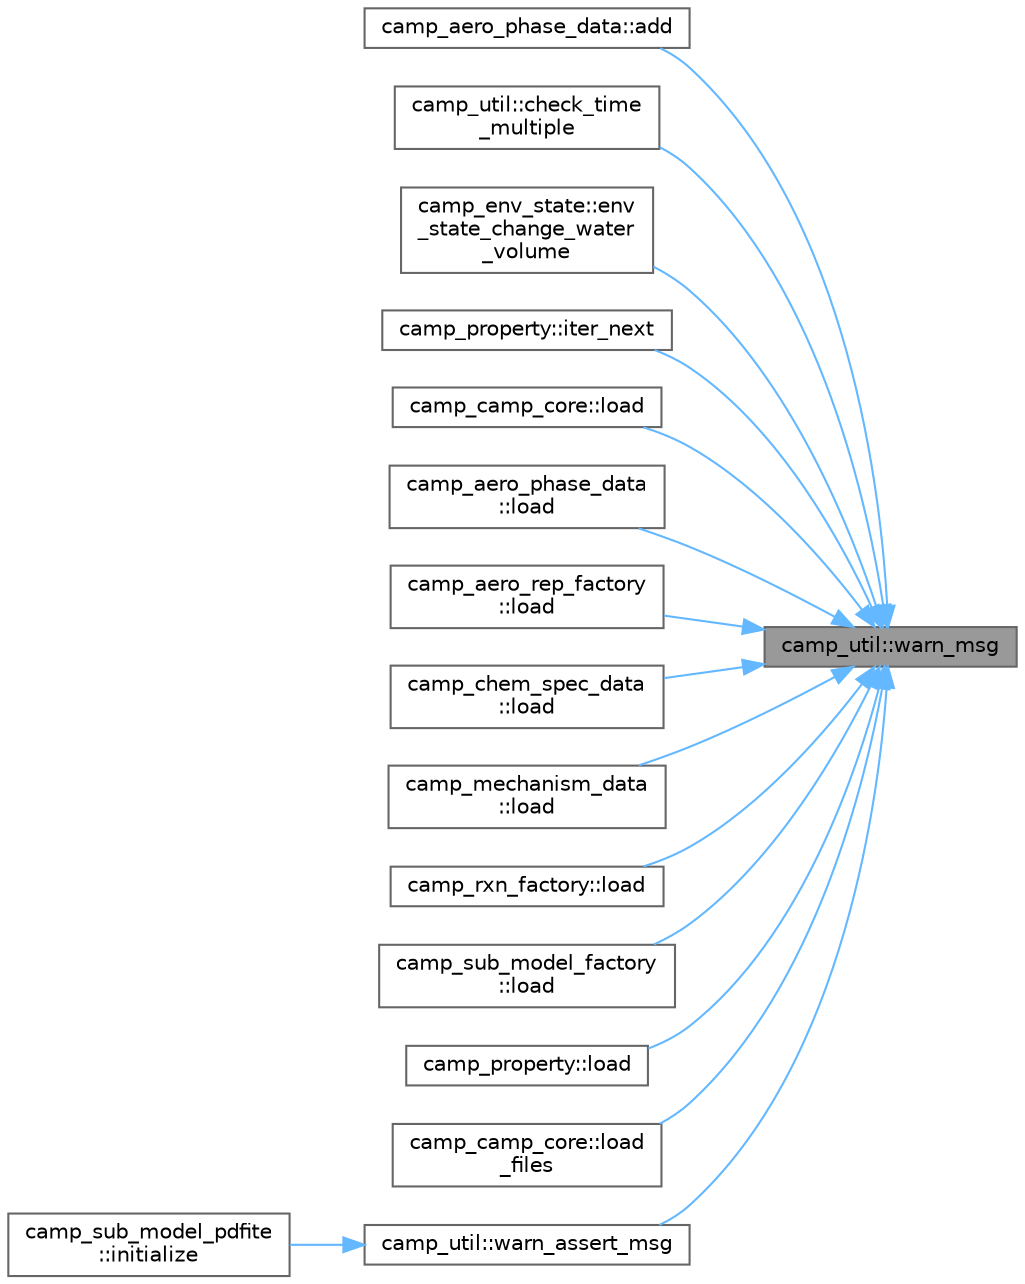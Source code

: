 digraph "camp_util::warn_msg"
{
 // LATEX_PDF_SIZE
  bgcolor="transparent";
  edge [fontname=Helvetica,fontsize=10,labelfontname=Helvetica,labelfontsize=10];
  node [fontname=Helvetica,fontsize=10,shape=box,height=0.2,width=0.4];
  rankdir="RL";
  Node1 [label="camp_util::warn_msg",height=0.2,width=0.4,color="gray40", fillcolor="grey60", style="filled", fontcolor="black",tooltip="Prints a warning message."];
  Node1 -> Node2 [dir="back",color="steelblue1",style="solid"];
  Node2 [label="camp_aero_phase_data::add",height=0.2,width=0.4,color="grey40", fillcolor="white", style="filled",URL="$namespacecamp__aero__phase__data.html#a7f6f358a40030a3a553ee6c98916b27a",tooltip="Add a new chemical species to the phase."];
  Node1 -> Node3 [dir="back",color="steelblue1",style="solid"];
  Node3 [label="camp_util::check_time\l_multiple",height=0.2,width=0.4,color="grey40", fillcolor="white", style="filled",URL="$namespacecamp__util.html#ad06843c31cfbcc9c7fe2eba8023ff091",tooltip="Check that the first time interval is close to an integer multiple of the second, and warn if it is n..."];
  Node1 -> Node4 [dir="back",color="steelblue1",style="solid"];
  Node4 [label="camp_env_state::env\l_state_change_water\l_volume",height=0.2,width=0.4,color="grey40", fillcolor="white", style="filled",URL="$namespacecamp__env__state.html#aed371f10382a89dce6a108a550cc94e7",tooltip="Adds the given water volume to the water vapor and updates all environment quantities."];
  Node1 -> Node5 [dir="back",color="steelblue1",style="solid"];
  Node5 [label="camp_property::iter_next",height=0.2,width=0.4,color="grey40", fillcolor="white", style="filled",URL="$namespacecamp__property.html#acd438c48baa5b829c4f29404b945fbdc",tooltip="Increment the interator."];
  Node1 -> Node6 [dir="back",color="steelblue1",style="solid"];
  Node6 [label="camp_camp_core::load",height=0.2,width=0.4,color="grey40", fillcolor="white", style="filled",URL="$namespacecamp__camp__core.html#a53b401e62799316a6728ef6dcdfeeb04",tooltip="Load model data from input files."];
  Node1 -> Node7 [dir="back",color="steelblue1",style="solid"];
  Node7 [label="camp_aero_phase_data\l::load",height=0.2,width=0.4,color="grey40", fillcolor="white", style="filled",URL="$namespacecamp__aero__phase__data.html#a7e16fabf0efef62b446e6f7c98e4ea70",tooltip="Load species from an input file."];
  Node1 -> Node8 [dir="back",color="steelblue1",style="solid"];
  Node8 [label="camp_aero_rep_factory\l::load",height=0.2,width=0.4,color="grey40", fillcolor="white", style="filled",URL="$namespacecamp__aero__rep__factory.html#ad5175de41dc6f1190f16cb6819baf4ca",tooltip="Load an aerosol represenation based on its type."];
  Node1 -> Node9 [dir="back",color="steelblue1",style="solid"];
  Node9 [label="camp_chem_spec_data\l::load",height=0.2,width=0.4,color="grey40", fillcolor="white", style="filled",URL="$namespacecamp__chem__spec__data.html#a3fa55e98066f903d23da0e926e1a2742",tooltip="Load species from an input file."];
  Node1 -> Node10 [dir="back",color="steelblue1",style="solid"];
  Node10 [label="camp_mechanism_data\l::load",height=0.2,width=0.4,color="grey40", fillcolor="white", style="filled",URL="$namespacecamp__mechanism__data.html#a7e606aeae7ea067149b1c4301d251536",tooltip="Load a chemical mechanism from an input file."];
  Node1 -> Node11 [dir="back",color="steelblue1",style="solid"];
  Node11 [label="camp_rxn_factory::load",height=0.2,width=0.4,color="grey40", fillcolor="white", style="filled",URL="$namespacecamp__rxn__factory.html#a9c918055bf16f3e4db2f2ecd3d310b69",tooltip="Load an aerosol represenation from input data."];
  Node1 -> Node12 [dir="back",color="steelblue1",style="solid"];
  Node12 [label="camp_sub_model_factory\l::load",height=0.2,width=0.4,color="grey40", fillcolor="white", style="filled",URL="$namespacecamp__sub__model__factory.html#a80dee2f5639b9b365210aab59c767a4e",tooltip="Load a sub-model based on its type."];
  Node1 -> Node13 [dir="back",color="steelblue1",style="solid"];
  Node13 [label="camp_property::load",height=0.2,width=0.4,color="grey40", fillcolor="white", style="filled",URL="$namespacecamp__property.html#a3f00f8b698974d5594a97eb0f867a9e5",tooltip="Load a property set from input data."];
  Node1 -> Node14 [dir="back",color="steelblue1",style="solid"];
  Node14 [label="camp_camp_core::load\l_files",height=0.2,width=0.4,color="grey40", fillcolor="white", style="filled",URL="$namespacecamp__camp__core.html#af682baa176c26d19ebab96fa2a9f891a",tooltip="Load a set of model data files."];
  Node1 -> Node15 [dir="back",color="steelblue1",style="solid"];
  Node15 [label="camp_util::warn_assert_msg",height=0.2,width=0.4,color="grey40", fillcolor="white", style="filled",URL="$namespacecamp__util.html#afbc01957ee97134229c7d4a779138f9f",tooltip="Prints a warning message if condition_ok is false."];
  Node15 -> Node16 [dir="back",color="steelblue1",style="solid"];
  Node16 [label="camp_sub_model_pdfite\l::initialize",height=0.2,width=0.4,color="grey40", fillcolor="white", style="filled",URL="$namespacecamp__sub__model__pdfite.html#a615c6e49b354cccfda87b7551b466f1f",tooltip="Initialize the reaction data, validating component data and loading any required information into the..."];
}
